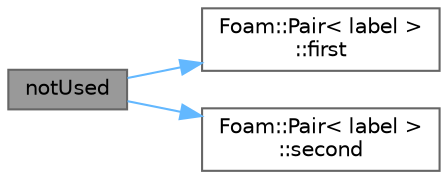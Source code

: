 digraph "notUsed"
{
 // LATEX_PDF_SIZE
  bgcolor="transparent";
  edge [fontname=Helvetica,fontsize=10,labelfontname=Helvetica,labelfontsize=10];
  node [fontname=Helvetica,fontsize=10,shape=box,height=0.2,width=0.4];
  rankdir="LR";
  Node1 [id="Node000001",label="notUsed",height=0.2,width=0.4,color="gray40", fillcolor="grey60", style="filled", fontcolor="black",tooltip=" "];
  Node1 -> Node2 [id="edge1_Node000001_Node000002",color="steelblue1",style="solid",tooltip=" "];
  Node2 [id="Node000002",label="Foam::Pair\< label \>\l::first",height=0.2,width=0.4,color="grey40", fillcolor="white", style="filled",URL="$classFoam_1_1Pair.html#ab6cd9126157c305a94a8ec247d0b86eb",tooltip=" "];
  Node1 -> Node3 [id="edge2_Node000001_Node000003",color="steelblue1",style="solid",tooltip=" "];
  Node3 [id="Node000003",label="Foam::Pair\< label \>\l::second",height=0.2,width=0.4,color="grey40", fillcolor="white", style="filled",URL="$classFoam_1_1Pair.html#af1051fae1a1cdad2c4729b975d61a594",tooltip=" "];
}
